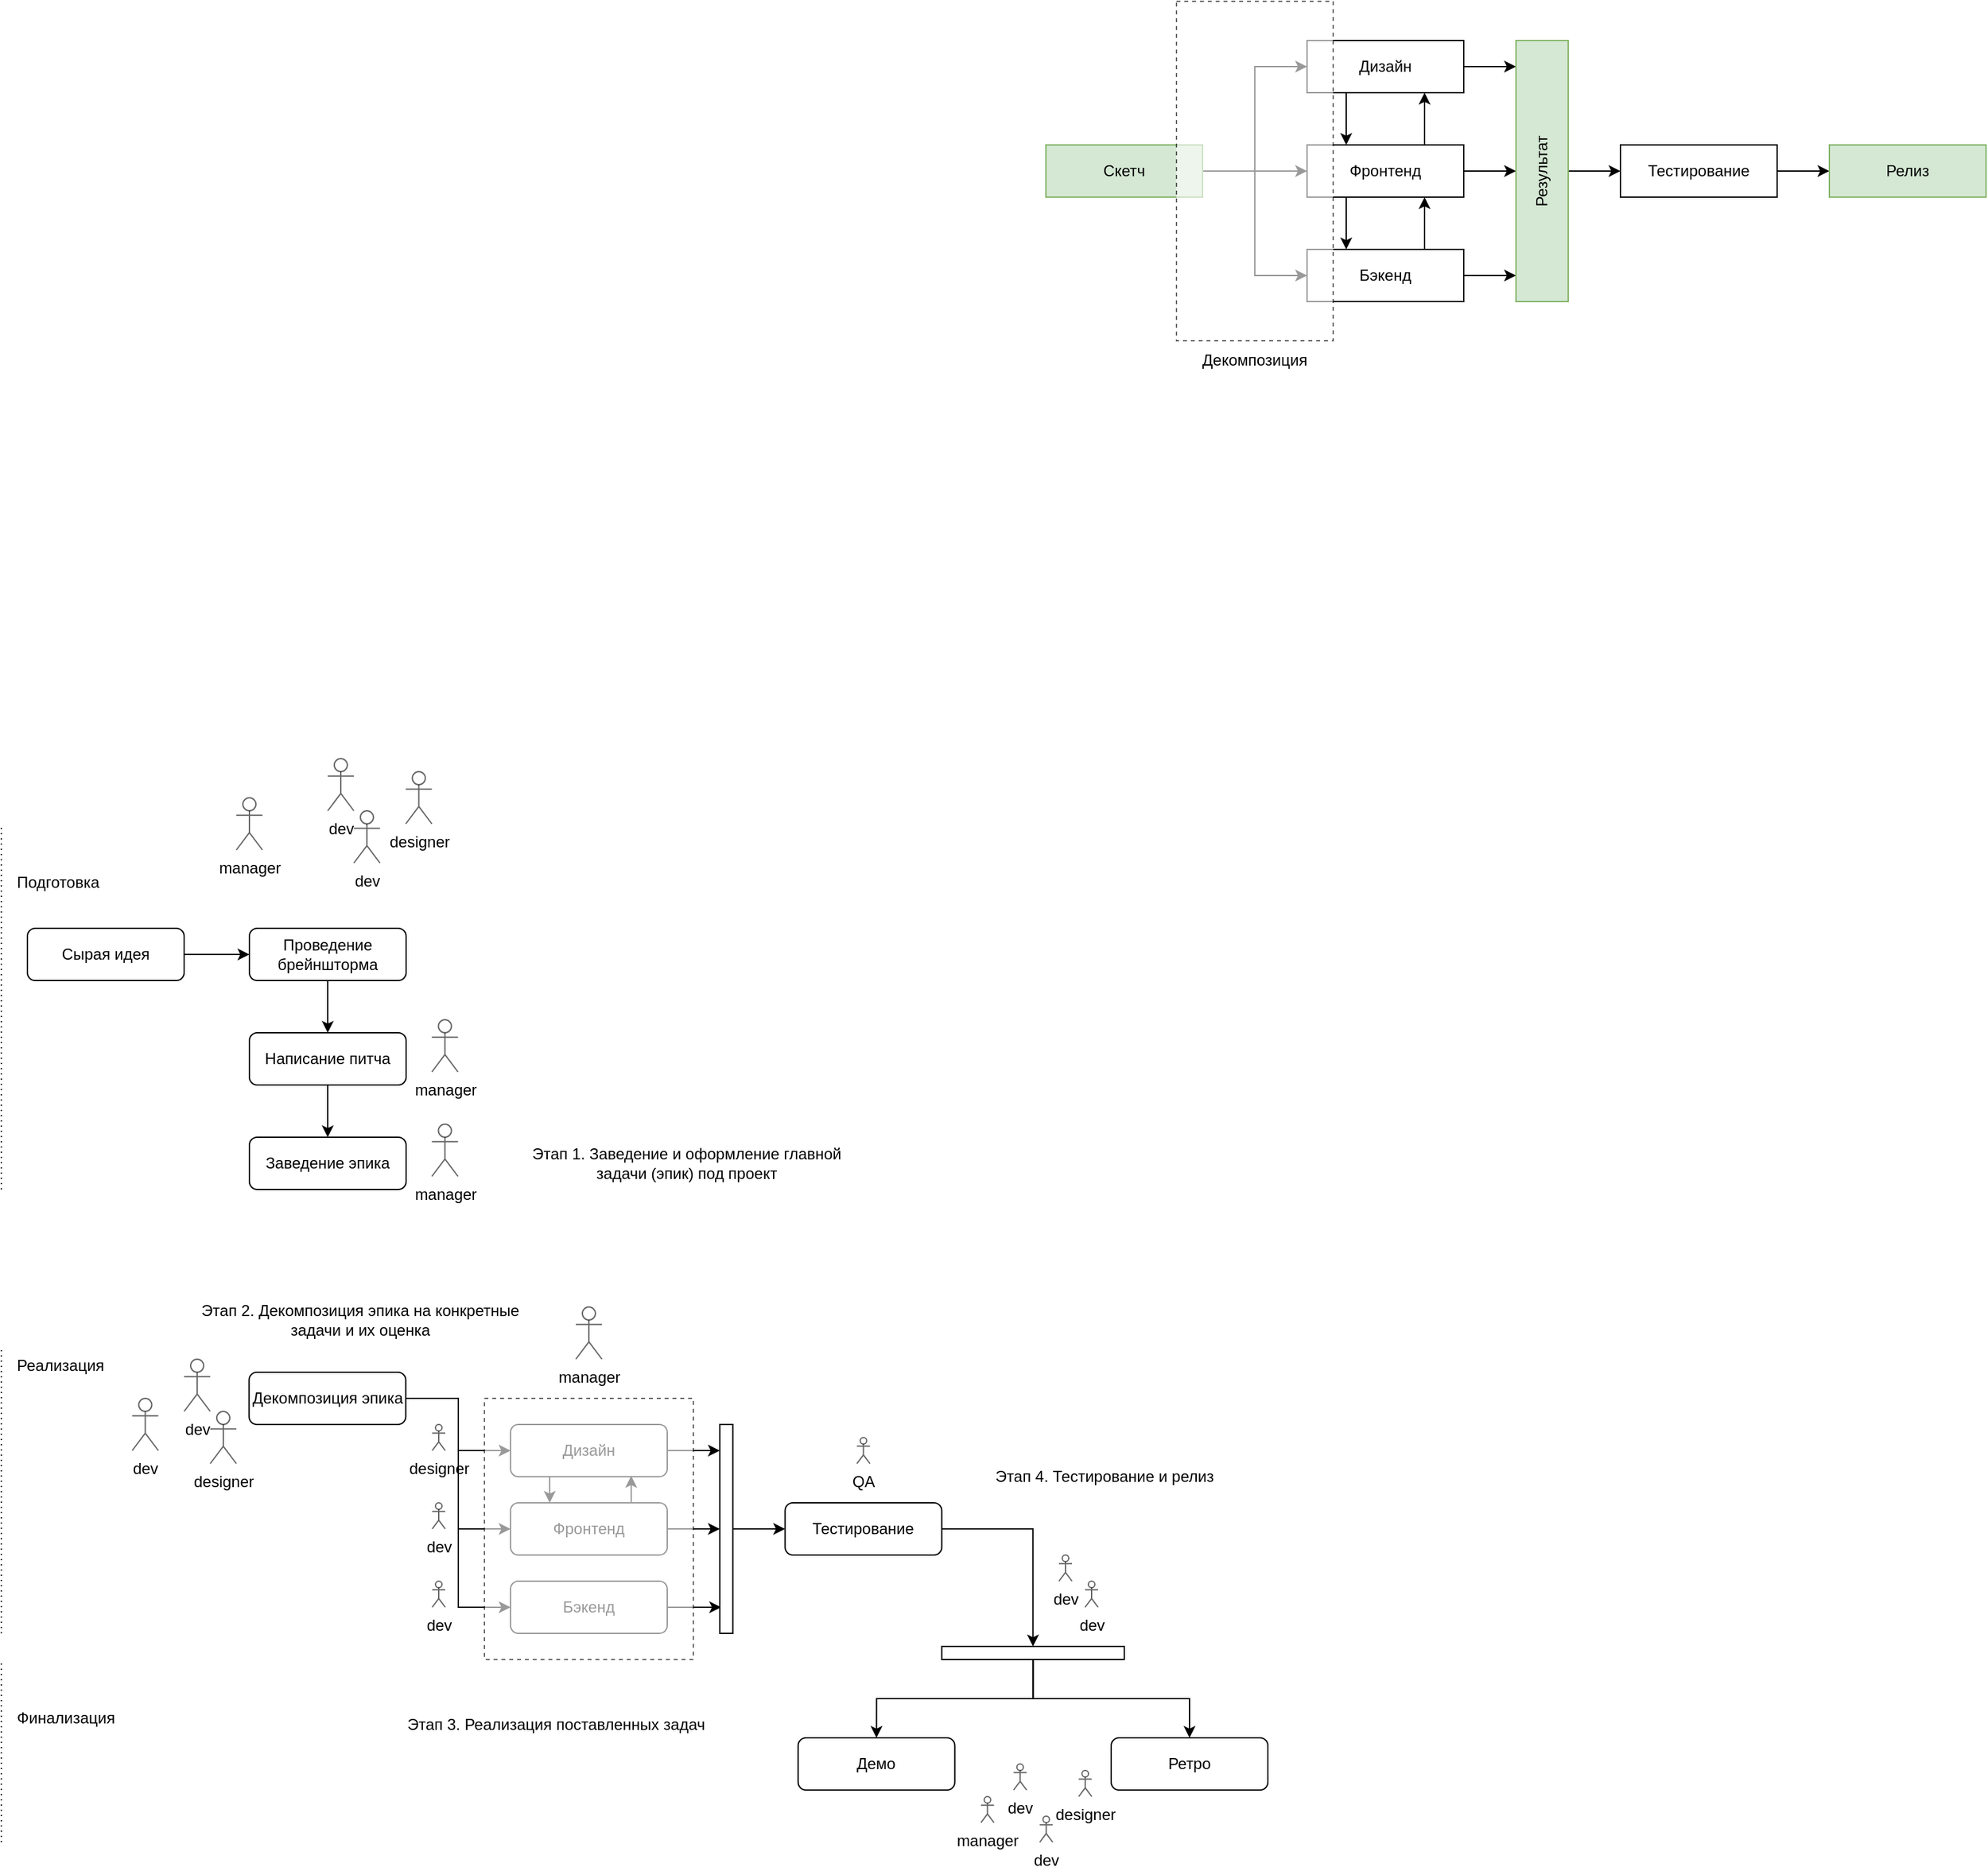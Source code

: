 <mxfile version="15.5.5" type="github">
  <diagram id="WQVOqClJDmihkoMT0SWu" name="Page-1">
    <mxGraphModel dx="1426" dy="2090" grid="1" gridSize="10" guides="1" tooltips="1" connect="1" arrows="1" fold="1" page="1" pageScale="1" pageWidth="827" pageHeight="1169" math="0" shadow="0">
      <root>
        <mxCell id="0" />
        <mxCell id="1" parent="0" />
        <mxCell id="YQrZKttQEr3VEtj5sMxb-9" style="edgeStyle=none;rounded=0;orthogonalLoop=1;jettySize=auto;html=1;endArrow=classic;endFill=1;" edge="1" parent="1" source="YQrZKttQEr3VEtj5sMxb-2" target="YQrZKttQEr3VEtj5sMxb-4">
          <mxGeometry relative="1" as="geometry" />
        </mxCell>
        <mxCell id="YQrZKttQEr3VEtj5sMxb-2" value="Сырая идея" style="rounded=1;whiteSpace=wrap;html=1;" vertex="1" parent="1">
          <mxGeometry x="60" y="-440" width="120" height="40" as="geometry" />
        </mxCell>
        <mxCell id="YQrZKttQEr3VEtj5sMxb-94" style="edgeStyle=elbowEdgeStyle;rounded=0;orthogonalLoop=1;jettySize=auto;html=1;endArrow=classic;endFill=1;strokeWidth=1;" edge="1" parent="1" source="YQrZKttQEr3VEtj5sMxb-4" target="YQrZKttQEr3VEtj5sMxb-93">
          <mxGeometry relative="1" as="geometry" />
        </mxCell>
        <mxCell id="YQrZKttQEr3VEtj5sMxb-4" value="Проведение брейншторма" style="rounded=1;whiteSpace=wrap;html=1;" vertex="1" parent="1">
          <mxGeometry x="230" y="-440" width="120" height="40" as="geometry" />
        </mxCell>
        <mxCell id="YQrZKttQEr3VEtj5sMxb-42" value="" style="edgeStyle=elbowEdgeStyle;rounded=0;orthogonalLoop=1;jettySize=auto;html=1;endArrow=classic;endFill=1;strokeWidth=1;exitX=1;exitY=0.5;exitDx=0;exitDy=0;" edge="1" parent="1" source="YQrZKttQEr3VEtj5sMxb-96" target="YQrZKttQEr3VEtj5sMxb-41">
          <mxGeometry relative="1" as="geometry">
            <mxPoint x="520" y="-80" as="sourcePoint" />
          </mxGeometry>
        </mxCell>
        <mxCell id="YQrZKttQEr3VEtj5sMxb-45" style="edgeStyle=elbowEdgeStyle;rounded=0;orthogonalLoop=1;jettySize=auto;html=1;endArrow=classic;endFill=1;strokeWidth=1;exitX=1;exitY=0.5;exitDx=0;exitDy=0;" edge="1" parent="1" source="YQrZKttQEr3VEtj5sMxb-96" target="YQrZKttQEr3VEtj5sMxb-43">
          <mxGeometry relative="1" as="geometry">
            <mxPoint x="520" y="-80" as="sourcePoint" />
          </mxGeometry>
        </mxCell>
        <mxCell id="YQrZKttQEr3VEtj5sMxb-46" style="edgeStyle=elbowEdgeStyle;rounded=0;orthogonalLoop=1;jettySize=auto;html=1;entryX=0;entryY=0.5;entryDx=0;entryDy=0;endArrow=classic;endFill=1;strokeWidth=1;exitX=1;exitY=0.5;exitDx=0;exitDy=0;" edge="1" parent="1" source="YQrZKttQEr3VEtj5sMxb-96" target="YQrZKttQEr3VEtj5sMxb-44">
          <mxGeometry relative="1" as="geometry">
            <mxPoint x="520" y="-80" as="sourcePoint" />
          </mxGeometry>
        </mxCell>
        <mxCell id="YQrZKttQEr3VEtj5sMxb-111" style="edgeStyle=orthogonalEdgeStyle;rounded=0;orthogonalLoop=1;jettySize=auto;html=1;entryX=0.5;entryY=0;entryDx=0;entryDy=0;endArrow=classic;endFill=1;strokeWidth=1;exitX=1;exitY=0.5;exitDx=0;exitDy=0;" edge="1" parent="1" source="YQrZKttQEr3VEtj5sMxb-21" target="YQrZKttQEr3VEtj5sMxb-109">
          <mxGeometry relative="1" as="geometry" />
        </mxCell>
        <mxCell id="YQrZKttQEr3VEtj5sMxb-21" value="Тестирование" style="rounded=1;whiteSpace=wrap;html=1;" vertex="1" parent="1">
          <mxGeometry x="640.25" width="120" height="40" as="geometry" />
        </mxCell>
        <mxCell id="YQrZKttQEr3VEtj5sMxb-25" value="Демо" style="rounded=1;whiteSpace=wrap;html=1;" vertex="1" parent="1">
          <mxGeometry x="650.25" y="180" width="120" height="40" as="geometry" />
        </mxCell>
        <mxCell id="YQrZKttQEr3VEtj5sMxb-28" value="Подготовка" style="text;html=1;strokeColor=none;fillColor=none;align=left;verticalAlign=middle;whiteSpace=wrap;rounded=0;" vertex="1" parent="1">
          <mxGeometry x="50" y="-490" width="70" height="30" as="geometry" />
        </mxCell>
        <mxCell id="YQrZKttQEr3VEtj5sMxb-31" value="" style="endArrow=none;dashed=1;html=1;dashPattern=1 3;strokeWidth=1;rounded=0;" edge="1" parent="1">
          <mxGeometry width="50" height="50" relative="1" as="geometry">
            <mxPoint x="40" y="-240" as="sourcePoint" />
            <mxPoint x="40" y="-520" as="targetPoint" />
          </mxGeometry>
        </mxCell>
        <mxCell id="YQrZKttQEr3VEtj5sMxb-33" value="Реализация" style="text;html=1;strokeColor=none;fillColor=none;align=left;verticalAlign=middle;whiteSpace=wrap;rounded=0;" vertex="1" parent="1">
          <mxGeometry x="49.75" y="-120" width="70" height="30" as="geometry" />
        </mxCell>
        <mxCell id="YQrZKttQEr3VEtj5sMxb-34" value="" style="endArrow=none;dashed=1;html=1;dashPattern=1 3;strokeWidth=1;rounded=0;" edge="1" parent="1">
          <mxGeometry width="50" height="50" relative="1" as="geometry">
            <mxPoint x="40" y="100" as="sourcePoint" />
            <mxPoint x="40" y="-120" as="targetPoint" />
          </mxGeometry>
        </mxCell>
        <mxCell id="YQrZKttQEr3VEtj5sMxb-36" value="Финализация" style="text;html=1;strokeColor=none;fillColor=none;align=left;verticalAlign=middle;whiteSpace=wrap;rounded=0;" vertex="1" parent="1">
          <mxGeometry x="50" y="150" width="70" height="30" as="geometry" />
        </mxCell>
        <mxCell id="YQrZKttQEr3VEtj5sMxb-37" value="" style="endArrow=none;dashed=1;html=1;dashPattern=1 3;strokeWidth=1;rounded=0;" edge="1" parent="1">
          <mxGeometry width="50" height="50" relative="1" as="geometry">
            <mxPoint x="40" y="260" as="sourcePoint" />
            <mxPoint x="40" y="120" as="targetPoint" />
          </mxGeometry>
        </mxCell>
        <mxCell id="YQrZKttQEr3VEtj5sMxb-39" value="Ретро" style="rounded=1;whiteSpace=wrap;html=1;" vertex="1" parent="1">
          <mxGeometry x="890" y="180" width="120" height="40" as="geometry" />
        </mxCell>
        <mxCell id="YQrZKttQEr3VEtj5sMxb-52" style="edgeStyle=elbowEdgeStyle;rounded=0;orthogonalLoop=1;jettySize=auto;html=1;entryX=0;entryY=0.125;entryDx=0;entryDy=0;entryPerimeter=0;endArrow=classic;endFill=1;strokeWidth=1;" edge="1" parent="1" source="YQrZKttQEr3VEtj5sMxb-41" target="YQrZKttQEr3VEtj5sMxb-51">
          <mxGeometry relative="1" as="geometry" />
        </mxCell>
        <mxCell id="YQrZKttQEr3VEtj5sMxb-56" style="edgeStyle=elbowEdgeStyle;rounded=0;orthogonalLoop=1;jettySize=auto;html=1;entryX=0.25;entryY=0;entryDx=0;entryDy=0;endArrow=classic;endFill=1;strokeWidth=1;" edge="1" parent="1" source="YQrZKttQEr3VEtj5sMxb-41" target="YQrZKttQEr3VEtj5sMxb-43">
          <mxGeometry relative="1" as="geometry" />
        </mxCell>
        <mxCell id="YQrZKttQEr3VEtj5sMxb-41" value="Дизайн" style="rounded=1;whiteSpace=wrap;html=1;" vertex="1" parent="1">
          <mxGeometry x="430" y="-60" width="120" height="40" as="geometry" />
        </mxCell>
        <mxCell id="YQrZKttQEr3VEtj5sMxb-53" style="edgeStyle=elbowEdgeStyle;rounded=0;orthogonalLoop=1;jettySize=auto;html=1;entryX=0;entryY=0.5;entryDx=0;entryDy=0;endArrow=classic;endFill=1;strokeWidth=1;" edge="1" parent="1" source="YQrZKttQEr3VEtj5sMxb-43" target="YQrZKttQEr3VEtj5sMxb-51">
          <mxGeometry relative="1" as="geometry" />
        </mxCell>
        <mxCell id="YQrZKttQEr3VEtj5sMxb-114" style="edgeStyle=orthogonalEdgeStyle;rounded=0;orthogonalLoop=1;jettySize=auto;html=1;entryX=0.77;entryY=0.985;entryDx=0;entryDy=0;entryPerimeter=0;endArrow=classic;endFill=1;strokeWidth=1;exitX=0.782;exitY=0.006;exitDx=0;exitDy=0;exitPerimeter=0;" edge="1" parent="1" source="YQrZKttQEr3VEtj5sMxb-43" target="YQrZKttQEr3VEtj5sMxb-41">
          <mxGeometry relative="1" as="geometry" />
        </mxCell>
        <mxCell id="YQrZKttQEr3VEtj5sMxb-43" value="Фронтенд" style="rounded=1;whiteSpace=wrap;html=1;" vertex="1" parent="1">
          <mxGeometry x="430" width="120" height="40" as="geometry" />
        </mxCell>
        <mxCell id="YQrZKttQEr3VEtj5sMxb-54" style="edgeStyle=elbowEdgeStyle;rounded=0;orthogonalLoop=1;jettySize=auto;html=1;entryX=0.1;entryY=0.875;entryDx=0;entryDy=0;entryPerimeter=0;endArrow=classic;endFill=1;strokeWidth=1;" edge="1" parent="1" source="YQrZKttQEr3VEtj5sMxb-44" target="YQrZKttQEr3VEtj5sMxb-51">
          <mxGeometry relative="1" as="geometry" />
        </mxCell>
        <mxCell id="YQrZKttQEr3VEtj5sMxb-44" value="Бэкенд" style="rounded=1;whiteSpace=wrap;html=1;" vertex="1" parent="1">
          <mxGeometry x="430" y="60" width="120" height="40" as="geometry" />
        </mxCell>
        <mxCell id="YQrZKttQEr3VEtj5sMxb-110" style="edgeStyle=elbowEdgeStyle;rounded=0;orthogonalLoop=1;jettySize=auto;html=1;endArrow=classic;endFill=1;strokeWidth=1;" edge="1" parent="1" source="YQrZKttQEr3VEtj5sMxb-51" target="YQrZKttQEr3VEtj5sMxb-21">
          <mxGeometry relative="1" as="geometry" />
        </mxCell>
        <mxCell id="YQrZKttQEr3VEtj5sMxb-51" value="" style="rounded=0;whiteSpace=wrap;html=1;align=left;" vertex="1" parent="1">
          <mxGeometry x="590.25" y="-60" width="10" height="160" as="geometry" />
        </mxCell>
        <mxCell id="YQrZKttQEr3VEtj5sMxb-65" value="" style="edgeStyle=elbowEdgeStyle;rounded=0;orthogonalLoop=1;jettySize=auto;html=1;endArrow=classic;endFill=1;strokeWidth=1;" edge="1" parent="1" source="YQrZKttQEr3VEtj5sMxb-63" target="YQrZKttQEr3VEtj5sMxb-64">
          <mxGeometry relative="1" as="geometry" />
        </mxCell>
        <mxCell id="YQrZKttQEr3VEtj5sMxb-67" style="edgeStyle=elbowEdgeStyle;rounded=0;orthogonalLoop=1;jettySize=auto;html=1;endArrow=classic;endFill=1;strokeWidth=1;" edge="1" parent="1" source="YQrZKttQEr3VEtj5sMxb-63" target="YQrZKttQEr3VEtj5sMxb-66">
          <mxGeometry relative="1" as="geometry" />
        </mxCell>
        <mxCell id="YQrZKttQEr3VEtj5sMxb-69" style="edgeStyle=elbowEdgeStyle;rounded=0;orthogonalLoop=1;jettySize=auto;html=1;endArrow=classic;endFill=1;strokeWidth=1;" edge="1" parent="1" source="YQrZKttQEr3VEtj5sMxb-63" target="YQrZKttQEr3VEtj5sMxb-68">
          <mxGeometry relative="1" as="geometry" />
        </mxCell>
        <mxCell id="YQrZKttQEr3VEtj5sMxb-63" value="Скетч" style="rounded=0;whiteSpace=wrap;html=1;align=center;verticalAlign=middle;fillColor=#d5e8d4;strokeColor=#82b366;" vertex="1" parent="1">
          <mxGeometry x="840" y="-1040" width="120" height="40" as="geometry" />
        </mxCell>
        <mxCell id="YQrZKttQEr3VEtj5sMxb-71" style="edgeStyle=elbowEdgeStyle;rounded=0;orthogonalLoop=1;jettySize=auto;html=1;entryX=0.75;entryY=1;entryDx=0;entryDy=0;endArrow=classic;endFill=1;strokeWidth=1;" edge="1" parent="1" source="YQrZKttQEr3VEtj5sMxb-64" target="YQrZKttQEr3VEtj5sMxb-68">
          <mxGeometry relative="1" as="geometry" />
        </mxCell>
        <mxCell id="YQrZKttQEr3VEtj5sMxb-72" style="edgeStyle=elbowEdgeStyle;rounded=0;orthogonalLoop=1;jettySize=auto;html=1;entryX=0.25;entryY=0;entryDx=0;entryDy=0;endArrow=classic;endFill=1;strokeWidth=1;" edge="1" parent="1" source="YQrZKttQEr3VEtj5sMxb-64" target="YQrZKttQEr3VEtj5sMxb-66">
          <mxGeometry relative="1" as="geometry" />
        </mxCell>
        <mxCell id="YQrZKttQEr3VEtj5sMxb-76" style="edgeStyle=elbowEdgeStyle;rounded=0;orthogonalLoop=1;jettySize=auto;html=1;entryX=0;entryY=0.5;entryDx=0;entryDy=0;endArrow=classic;endFill=1;strokeWidth=1;" edge="1" parent="1" source="YQrZKttQEr3VEtj5sMxb-64" target="YQrZKttQEr3VEtj5sMxb-74">
          <mxGeometry relative="1" as="geometry" />
        </mxCell>
        <mxCell id="YQrZKttQEr3VEtj5sMxb-64" value="Фронтенд" style="rounded=0;whiteSpace=wrap;html=1;align=center;verticalAlign=middle;" vertex="1" parent="1">
          <mxGeometry x="1040" y="-1040" width="120" height="40" as="geometry" />
        </mxCell>
        <mxCell id="YQrZKttQEr3VEtj5sMxb-73" style="edgeStyle=elbowEdgeStyle;rounded=0;orthogonalLoop=1;jettySize=auto;html=1;entryX=0.75;entryY=1;entryDx=0;entryDy=0;endArrow=classic;endFill=1;strokeWidth=1;" edge="1" parent="1" source="YQrZKttQEr3VEtj5sMxb-66" target="YQrZKttQEr3VEtj5sMxb-64">
          <mxGeometry relative="1" as="geometry" />
        </mxCell>
        <mxCell id="YQrZKttQEr3VEtj5sMxb-77" style="edgeStyle=elbowEdgeStyle;rounded=0;orthogonalLoop=1;jettySize=auto;html=1;entryX=0;entryY=0.9;entryDx=0;entryDy=0;entryPerimeter=0;endArrow=classic;endFill=1;strokeWidth=1;" edge="1" parent="1" source="YQrZKttQEr3VEtj5sMxb-66" target="YQrZKttQEr3VEtj5sMxb-74">
          <mxGeometry relative="1" as="geometry" />
        </mxCell>
        <mxCell id="YQrZKttQEr3VEtj5sMxb-66" value="Бэкенд" style="rounded=0;whiteSpace=wrap;html=1;align=center;verticalAlign=middle;" vertex="1" parent="1">
          <mxGeometry x="1040" y="-960" width="120" height="40" as="geometry" />
        </mxCell>
        <mxCell id="YQrZKttQEr3VEtj5sMxb-70" style="edgeStyle=elbowEdgeStyle;rounded=0;orthogonalLoop=1;jettySize=auto;html=1;entryX=0.25;entryY=0;entryDx=0;entryDy=0;endArrow=classic;endFill=1;strokeWidth=1;" edge="1" parent="1" source="YQrZKttQEr3VEtj5sMxb-68" target="YQrZKttQEr3VEtj5sMxb-64">
          <mxGeometry relative="1" as="geometry" />
        </mxCell>
        <mxCell id="YQrZKttQEr3VEtj5sMxb-75" style="edgeStyle=elbowEdgeStyle;rounded=0;orthogonalLoop=1;jettySize=auto;html=1;entryX=0;entryY=0.1;entryDx=0;entryDy=0;entryPerimeter=0;endArrow=classic;endFill=1;strokeWidth=1;" edge="1" parent="1" source="YQrZKttQEr3VEtj5sMxb-68" target="YQrZKttQEr3VEtj5sMxb-74">
          <mxGeometry relative="1" as="geometry" />
        </mxCell>
        <mxCell id="YQrZKttQEr3VEtj5sMxb-68" value="Дизайн" style="rounded=0;whiteSpace=wrap;html=1;align=center;verticalAlign=middle;" vertex="1" parent="1">
          <mxGeometry x="1040" y="-1120" width="120" height="40" as="geometry" />
        </mxCell>
        <mxCell id="YQrZKttQEr3VEtj5sMxb-79" style="edgeStyle=elbowEdgeStyle;rounded=0;orthogonalLoop=1;jettySize=auto;html=1;endArrow=classic;endFill=1;strokeWidth=1;" edge="1" parent="1" source="YQrZKttQEr3VEtj5sMxb-74" target="YQrZKttQEr3VEtj5sMxb-78">
          <mxGeometry relative="1" as="geometry" />
        </mxCell>
        <mxCell id="YQrZKttQEr3VEtj5sMxb-74" value="Результат" style="rounded=0;whiteSpace=wrap;html=1;align=center;verticalAlign=middle;horizontal=0;fillColor=#d5e8d4;strokeColor=#82b366;" vertex="1" parent="1">
          <mxGeometry x="1200" y="-1120" width="40" height="200" as="geometry" />
        </mxCell>
        <mxCell id="YQrZKttQEr3VEtj5sMxb-81" style="edgeStyle=elbowEdgeStyle;rounded=0;orthogonalLoop=1;jettySize=auto;html=1;endArrow=classic;endFill=1;strokeWidth=1;" edge="1" parent="1" source="YQrZKttQEr3VEtj5sMxb-78" target="YQrZKttQEr3VEtj5sMxb-80">
          <mxGeometry relative="1" as="geometry" />
        </mxCell>
        <mxCell id="YQrZKttQEr3VEtj5sMxb-78" value="Тестирование" style="rounded=0;whiteSpace=wrap;html=1;align=center;verticalAlign=middle;" vertex="1" parent="1">
          <mxGeometry x="1280" y="-1040" width="120" height="40" as="geometry" />
        </mxCell>
        <mxCell id="YQrZKttQEr3VEtj5sMxb-80" value="Релиз" style="rounded=0;whiteSpace=wrap;html=1;align=center;verticalAlign=middle;fillColor=#d5e8d4;strokeColor=#82b366;" vertex="1" parent="1">
          <mxGeometry x="1440" y="-1040" width="120" height="40" as="geometry" />
        </mxCell>
        <mxCell id="YQrZKttQEr3VEtj5sMxb-82" value="" style="rounded=0;whiteSpace=wrap;html=1;align=center;verticalAlign=middle;fillColor=default;dashed=1;opacity=60;" vertex="1" parent="1">
          <mxGeometry x="940" y="-1150" width="120" height="260" as="geometry" />
        </mxCell>
        <mxCell id="YQrZKttQEr3VEtj5sMxb-83" value="Декомпозиция" style="text;html=1;strokeColor=none;fillColor=none;align=center;verticalAlign=middle;whiteSpace=wrap;rounded=0;dashed=1;opacity=60;" vertex="1" parent="1">
          <mxGeometry x="970" y="-890" width="60" height="30" as="geometry" />
        </mxCell>
        <mxCell id="YQrZKttQEr3VEtj5sMxb-85" value="Этап 1. Заведение и оформление главной задачи (эпик) под проект" style="text;html=1;strokeColor=none;fillColor=none;align=center;verticalAlign=middle;whiteSpace=wrap;rounded=0;dashed=1;opacity=60;" vertex="1" parent="1">
          <mxGeometry x="440" y="-280" width="250" height="40" as="geometry" />
        </mxCell>
        <mxCell id="YQrZKttQEr3VEtj5sMxb-86" value="Этап 2. Декомпозиция эпика на конкретные задачи и их оценка" style="text;html=1;strokeColor=none;fillColor=none;align=center;verticalAlign=middle;whiteSpace=wrap;rounded=0;dashed=1;opacity=60;" vertex="1" parent="1">
          <mxGeometry x="190" y="-160" width="250" height="40" as="geometry" />
        </mxCell>
        <mxCell id="YQrZKttQEr3VEtj5sMxb-87" value="Этап 3. Реализация поставленных задач" style="text;html=1;strokeColor=none;fillColor=none;align=center;verticalAlign=middle;whiteSpace=wrap;rounded=0;dashed=1;opacity=60;" vertex="1" parent="1">
          <mxGeometry x="340.25" y="150" width="250" height="40" as="geometry" />
        </mxCell>
        <mxCell id="YQrZKttQEr3VEtj5sMxb-88" value="Этап 4. Тестирование и релиз" style="text;html=1;strokeColor=none;fillColor=none;align=center;verticalAlign=middle;whiteSpace=wrap;rounded=0;dashed=1;opacity=60;" vertex="1" parent="1">
          <mxGeometry x="760" y="-40" width="250" height="40" as="geometry" />
        </mxCell>
        <mxCell id="YQrZKttQEr3VEtj5sMxb-89" value="manager" style="shape=umlActor;verticalLabelPosition=bottom;verticalAlign=top;html=1;outlineConnect=0;fillColor=default;opacity=60;" vertex="1" parent="1">
          <mxGeometry x="220" y="-540" width="20" height="40" as="geometry" />
        </mxCell>
        <mxCell id="YQrZKttQEr3VEtj5sMxb-90" value="dev" style="shape=umlActor;verticalLabelPosition=bottom;verticalAlign=top;html=1;outlineConnect=0;fillColor=default;opacity=60;" vertex="1" parent="1">
          <mxGeometry x="290" y="-570" width="20" height="40" as="geometry" />
        </mxCell>
        <mxCell id="YQrZKttQEr3VEtj5sMxb-91" value="dev" style="shape=umlActor;verticalLabelPosition=bottom;verticalAlign=top;html=1;outlineConnect=0;fillColor=default;opacity=60;" vertex="1" parent="1">
          <mxGeometry x="310" y="-530" width="20" height="40" as="geometry" />
        </mxCell>
        <mxCell id="YQrZKttQEr3VEtj5sMxb-92" value="designer" style="shape=umlActor;verticalLabelPosition=bottom;verticalAlign=top;html=1;outlineConnect=0;fillColor=default;opacity=60;" vertex="1" parent="1">
          <mxGeometry x="349.75" y="-560" width="20" height="40" as="geometry" />
        </mxCell>
        <mxCell id="YQrZKttQEr3VEtj5sMxb-100" style="edgeStyle=elbowEdgeStyle;rounded=0;orthogonalLoop=1;jettySize=auto;html=1;endArrow=classic;endFill=1;strokeWidth=1;" edge="1" parent="1" source="YQrZKttQEr3VEtj5sMxb-93" target="YQrZKttQEr3VEtj5sMxb-95">
          <mxGeometry relative="1" as="geometry" />
        </mxCell>
        <mxCell id="YQrZKttQEr3VEtj5sMxb-93" value="Написание питча" style="rounded=1;whiteSpace=wrap;html=1;" vertex="1" parent="1">
          <mxGeometry x="230" y="-360" width="120" height="40" as="geometry" />
        </mxCell>
        <mxCell id="YQrZKttQEr3VEtj5sMxb-95" value="Заведение эпика" style="rounded=1;whiteSpace=wrap;html=1;" vertex="1" parent="1">
          <mxGeometry x="230" y="-280" width="120" height="40" as="geometry" />
        </mxCell>
        <mxCell id="YQrZKttQEr3VEtj5sMxb-96" value="Декомпозиция эпика" style="rounded=1;whiteSpace=wrap;html=1;" vertex="1" parent="1">
          <mxGeometry x="229.75" y="-100" width="120" height="40" as="geometry" />
        </mxCell>
        <mxCell id="YQrZKttQEr3VEtj5sMxb-97" value="dev" style="shape=umlActor;verticalLabelPosition=bottom;verticalAlign=top;html=1;outlineConnect=0;fillColor=default;opacity=60;" vertex="1" parent="1">
          <mxGeometry x="140.25" y="-80" width="20" height="40" as="geometry" />
        </mxCell>
        <mxCell id="YQrZKttQEr3VEtj5sMxb-98" value="dev" style="shape=umlActor;verticalLabelPosition=bottom;verticalAlign=top;html=1;outlineConnect=0;fillColor=default;opacity=60;" vertex="1" parent="1">
          <mxGeometry x="370" width="10" height="20" as="geometry" />
        </mxCell>
        <mxCell id="YQrZKttQEr3VEtj5sMxb-99" value="designer" style="shape=umlActor;verticalLabelPosition=bottom;verticalAlign=top;html=1;outlineConnect=0;fillColor=default;opacity=60;" vertex="1" parent="1">
          <mxGeometry x="200" y="-70" width="20" height="40" as="geometry" />
        </mxCell>
        <mxCell id="YQrZKttQEr3VEtj5sMxb-102" value="manager" style="shape=umlActor;verticalLabelPosition=bottom;verticalAlign=top;html=1;outlineConnect=0;fillColor=default;opacity=60;" vertex="1" parent="1">
          <mxGeometry x="369.75" y="-290" width="20" height="40" as="geometry" />
        </mxCell>
        <mxCell id="YQrZKttQEr3VEtj5sMxb-103" value="manager" style="shape=umlActor;verticalLabelPosition=bottom;verticalAlign=top;html=1;outlineConnect=0;fillColor=default;opacity=60;" vertex="1" parent="1">
          <mxGeometry x="369.75" y="-370" width="20" height="40" as="geometry" />
        </mxCell>
        <mxCell id="YQrZKttQEr3VEtj5sMxb-104" value="designer" style="shape=umlActor;verticalLabelPosition=bottom;verticalAlign=top;html=1;outlineConnect=0;fillColor=default;opacity=60;" vertex="1" parent="1">
          <mxGeometry x="370" y="-60" width="10" height="20" as="geometry" />
        </mxCell>
        <mxCell id="YQrZKttQEr3VEtj5sMxb-105" value="dev" style="shape=umlActor;verticalLabelPosition=bottom;verticalAlign=top;html=1;outlineConnect=0;fillColor=default;opacity=60;" vertex="1" parent="1">
          <mxGeometry x="370" y="60" width="10" height="20" as="geometry" />
        </mxCell>
        <mxCell id="YQrZKttQEr3VEtj5sMxb-106" value="dev" style="shape=umlActor;verticalLabelPosition=bottom;verticalAlign=top;html=1;outlineConnect=0;fillColor=default;opacity=60;" vertex="1" parent="1">
          <mxGeometry x="180" y="-110" width="20" height="40" as="geometry" />
        </mxCell>
        <mxCell id="YQrZKttQEr3VEtj5sMxb-112" style="edgeStyle=orthogonalEdgeStyle;rounded=0;orthogonalLoop=1;jettySize=auto;html=1;entryX=0.5;entryY=0;entryDx=0;entryDy=0;endArrow=classic;endFill=1;strokeWidth=1;" edge="1" parent="1" source="YQrZKttQEr3VEtj5sMxb-109" target="YQrZKttQEr3VEtj5sMxb-25">
          <mxGeometry relative="1" as="geometry" />
        </mxCell>
        <mxCell id="YQrZKttQEr3VEtj5sMxb-113" style="edgeStyle=orthogonalEdgeStyle;rounded=0;orthogonalLoop=1;jettySize=auto;html=1;endArrow=classic;endFill=1;strokeWidth=1;" edge="1" parent="1" source="YQrZKttQEr3VEtj5sMxb-109" target="YQrZKttQEr3VEtj5sMxb-39">
          <mxGeometry relative="1" as="geometry" />
        </mxCell>
        <mxCell id="YQrZKttQEr3VEtj5sMxb-109" value="" style="rounded=0;whiteSpace=wrap;html=1;align=left;" vertex="1" parent="1">
          <mxGeometry x="760.25" y="110" width="139.75" height="10" as="geometry" />
        </mxCell>
        <mxCell id="YQrZKttQEr3VEtj5sMxb-115" value="QA" style="shape=umlActor;verticalLabelPosition=bottom;verticalAlign=top;html=1;outlineConnect=0;fillColor=default;opacity=60;" vertex="1" parent="1">
          <mxGeometry x="695.25" y="-50" width="10" height="20" as="geometry" />
        </mxCell>
        <mxCell id="YQrZKttQEr3VEtj5sMxb-118" value="dev" style="shape=umlActor;verticalLabelPosition=bottom;verticalAlign=top;html=1;outlineConnect=0;fillColor=default;opacity=60;" vertex="1" parent="1">
          <mxGeometry x="850" y="40" width="10" height="20" as="geometry" />
        </mxCell>
        <mxCell id="YQrZKttQEr3VEtj5sMxb-119" value="dev" style="shape=umlActor;verticalLabelPosition=bottom;verticalAlign=top;html=1;outlineConnect=0;fillColor=default;opacity=60;" vertex="1" parent="1">
          <mxGeometry x="870" y="60" width="10" height="20" as="geometry" />
        </mxCell>
        <mxCell id="YQrZKttQEr3VEtj5sMxb-124" value="" style="group" vertex="1" connectable="0" parent="1">
          <mxGeometry x="790.25" y="210" width="74.87" height="40" as="geometry" />
        </mxCell>
        <mxCell id="YQrZKttQEr3VEtj5sMxb-120" value="manager" style="shape=umlActor;verticalLabelPosition=bottom;verticalAlign=top;html=1;outlineConnect=0;fillColor=default;opacity=60;" vertex="1" parent="YQrZKttQEr3VEtj5sMxb-124">
          <mxGeometry y="15" width="9.999" height="20" as="geometry" />
        </mxCell>
        <mxCell id="YQrZKttQEr3VEtj5sMxb-121" value="dev" style="shape=umlActor;verticalLabelPosition=bottom;verticalAlign=top;html=1;outlineConnect=0;fillColor=default;opacity=60;" vertex="1" parent="YQrZKttQEr3VEtj5sMxb-124">
          <mxGeometry x="24.998" y="-10" width="9.999" height="20" as="geometry" />
        </mxCell>
        <mxCell id="YQrZKttQEr3VEtj5sMxb-122" value="dev" style="shape=umlActor;verticalLabelPosition=bottom;verticalAlign=top;html=1;outlineConnect=0;fillColor=default;opacity=60;" vertex="1" parent="YQrZKttQEr3VEtj5sMxb-124">
          <mxGeometry x="44.997" y="30" width="9.999" height="20" as="geometry" />
        </mxCell>
        <mxCell id="YQrZKttQEr3VEtj5sMxb-123" value="designer" style="shape=umlActor;verticalLabelPosition=bottom;verticalAlign=top;html=1;outlineConnect=0;fillColor=default;opacity=60;" vertex="1" parent="YQrZKttQEr3VEtj5sMxb-124">
          <mxGeometry x="74.871" y="-5" width="9.999" height="20" as="geometry" />
        </mxCell>
        <mxCell id="YQrZKttQEr3VEtj5sMxb-125" value="" style="rounded=0;whiteSpace=wrap;html=1;align=center;verticalAlign=middle;fillColor=default;dashed=1;opacity=60;" vertex="1" parent="1">
          <mxGeometry x="410" y="-80" width="160" height="200" as="geometry" />
        </mxCell>
        <mxCell id="YQrZKttQEr3VEtj5sMxb-126" value="manager" style="shape=umlActor;verticalLabelPosition=bottom;verticalAlign=top;html=1;outlineConnect=0;fillColor=default;opacity=60;" vertex="1" parent="1">
          <mxGeometry x="480" y="-150" width="20" height="40" as="geometry" />
        </mxCell>
      </root>
    </mxGraphModel>
  </diagram>
</mxfile>
